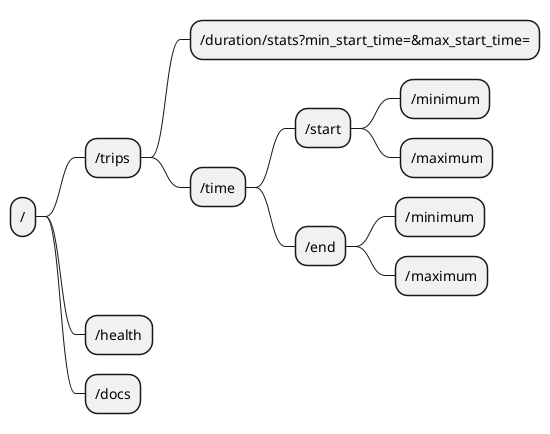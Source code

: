 @startmindmap
* /
** /trips
*** /duration/stats?min_start_time=&max_start_time=
*** /time
**** /start
***** /minimum
***** /maximum
**** /end
***** /minimum
***** /maximum
** /health
** /docs
@endmindmap
